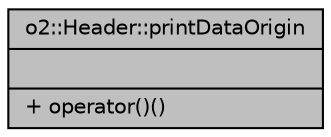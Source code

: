 digraph "o2::Header::printDataOrigin"
{
 // INTERACTIVE_SVG=YES
  bgcolor="transparent";
  edge [fontname="Helvetica",fontsize="10",labelfontname="Helvetica",labelfontsize="10"];
  node [fontname="Helvetica",fontsize="10",shape=record];
  Node1 [label="{o2::Header::printDataOrigin\n||+ operator()()\l}",height=0.2,width=0.4,color="black", fillcolor="grey75", style="filled" fontcolor="black"];
}
